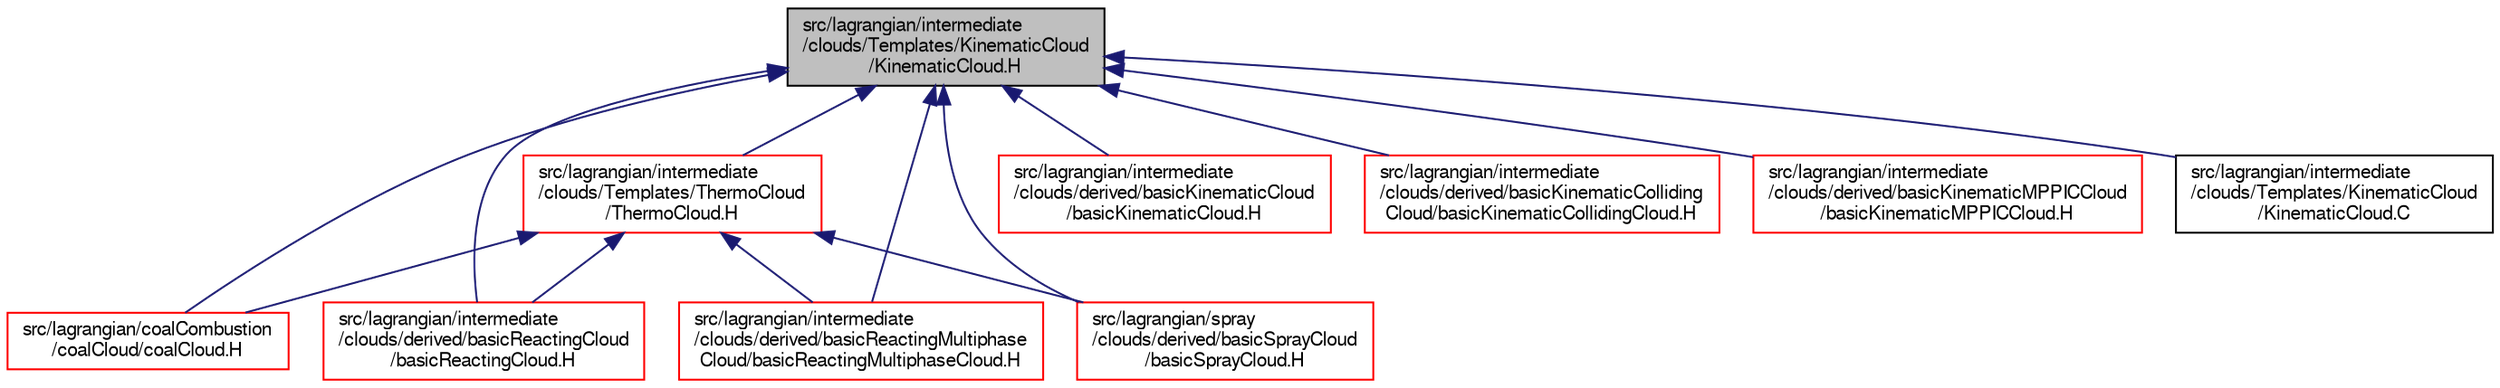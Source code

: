 digraph "src/lagrangian/intermediate/clouds/Templates/KinematicCloud/KinematicCloud.H"
{
  bgcolor="transparent";
  edge [fontname="FreeSans",fontsize="10",labelfontname="FreeSans",labelfontsize="10"];
  node [fontname="FreeSans",fontsize="10",shape=record];
  Node392 [label="src/lagrangian/intermediate\l/clouds/Templates/KinematicCloud\l/KinematicCloud.H",height=0.2,width=0.4,color="black", fillcolor="grey75", style="filled", fontcolor="black"];
  Node392 -> Node393 [dir="back",color="midnightblue",fontsize="10",style="solid",fontname="FreeSans"];
  Node393 [label="src/lagrangian/coalCombustion\l/coalCloud/coalCloud.H",height=0.2,width=0.4,color="red",URL="$a04913.html"];
  Node392 -> Node397 [dir="back",color="midnightblue",fontsize="10",style="solid",fontname="FreeSans"];
  Node397 [label="src/lagrangian/intermediate\l/clouds/derived/basicKinematicCloud\l/basicKinematicCloud.H",height=0.2,width=0.4,color="red",URL="$a05162.html"];
  Node392 -> Node400 [dir="back",color="midnightblue",fontsize="10",style="solid",fontname="FreeSans"];
  Node400 [label="src/lagrangian/intermediate\l/clouds/derived/basicKinematicColliding\lCloud/basicKinematicCollidingCloud.H",height=0.2,width=0.4,color="red",URL="$a05165.html"];
  Node392 -> Node404 [dir="back",color="midnightblue",fontsize="10",style="solid",fontname="FreeSans"];
  Node404 [label="src/lagrangian/intermediate\l/clouds/derived/basicKinematicMPPICCloud\l/basicKinematicMPPICCloud.H",height=0.2,width=0.4,color="red",URL="$a05168.html"];
  Node392 -> Node407 [dir="back",color="midnightblue",fontsize="10",style="solid",fontname="FreeSans"];
  Node407 [label="src/lagrangian/intermediate\l/clouds/derived/basicReactingCloud\l/basicReactingCloud.H",height=0.2,width=0.4,color="red",URL="$a05171.html"];
  Node392 -> Node410 [dir="back",color="midnightblue",fontsize="10",style="solid",fontname="FreeSans"];
  Node410 [label="src/lagrangian/intermediate\l/clouds/derived/basicReactingMultiphase\lCloud/basicReactingMultiphaseCloud.H",height=0.2,width=0.4,color="red",URL="$a05174.html"];
  Node392 -> Node413 [dir="back",color="midnightblue",fontsize="10",style="solid",fontname="FreeSans"];
  Node413 [label="src/lagrangian/intermediate\l/clouds/Templates/KinematicCloud\l/KinematicCloud.C",height=0.2,width=0.4,color="black",URL="$a05198.html"];
  Node392 -> Node414 [dir="back",color="midnightblue",fontsize="10",style="solid",fontname="FreeSans"];
  Node414 [label="src/lagrangian/intermediate\l/clouds/Templates/ThermoCloud\l/ThermoCloud.H",height=0.2,width=0.4,color="red",URL="$a05237.html"];
  Node414 -> Node393 [dir="back",color="midnightblue",fontsize="10",style="solid",fontname="FreeSans"];
  Node414 -> Node407 [dir="back",color="midnightblue",fontsize="10",style="solid",fontname="FreeSans"];
  Node414 -> Node410 [dir="back",color="midnightblue",fontsize="10",style="solid",fontname="FreeSans"];
  Node414 -> Node419 [dir="back",color="midnightblue",fontsize="10",style="solid",fontname="FreeSans"];
  Node419 [label="src/lagrangian/spray\l/clouds/derived/basicSprayCloud\l/basicSprayCloud.H",height=0.2,width=0.4,color="red",URL="$a06653.html"];
  Node392 -> Node419 [dir="back",color="midnightblue",fontsize="10",style="solid",fontname="FreeSans"];
}
